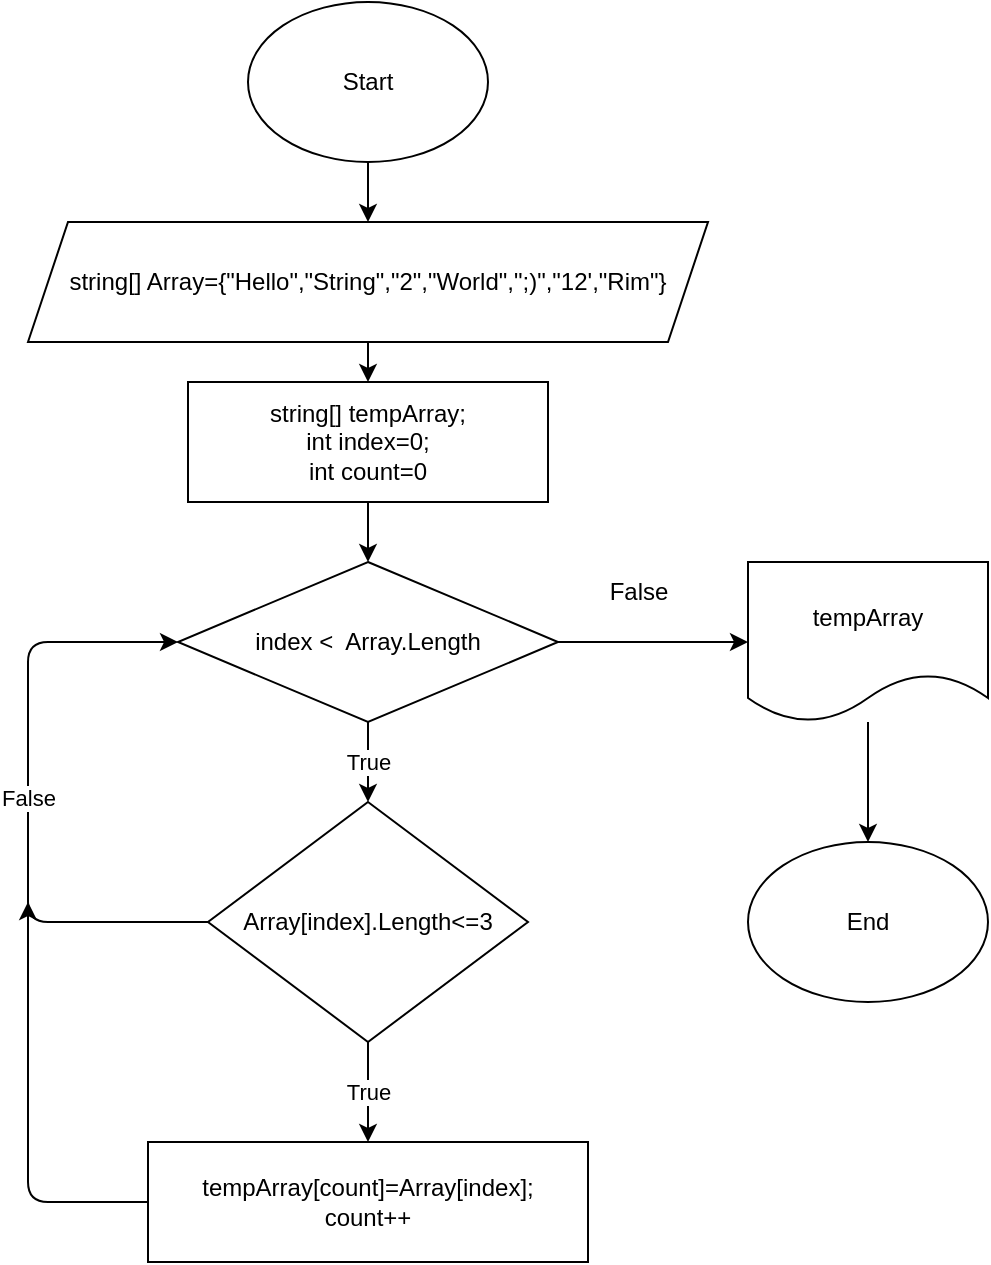 <mxfile>
    <diagram id="sVSIeql3qBDs4_0o_Kxm" name="Page-1">
        <mxGraphModel dx="604" dy="550" grid="1" gridSize="10" guides="1" tooltips="1" connect="1" arrows="1" fold="1" page="1" pageScale="1" pageWidth="827" pageHeight="1169" math="0" shadow="0">
            <root>
                <mxCell id="0"/>
                <mxCell id="1" parent="0"/>
                <mxCell id="14" style="edgeStyle=none;html=1;exitX=0.5;exitY=1;exitDx=0;exitDy=0;entryX=0.5;entryY=0;entryDx=0;entryDy=0;" edge="1" parent="1" source="2" target="3">
                    <mxGeometry relative="1" as="geometry"/>
                </mxCell>
                <mxCell id="2" value="Start" style="ellipse;whiteSpace=wrap;html=1;" vertex="1" parent="1">
                    <mxGeometry x="150" y="10" width="120" height="80" as="geometry"/>
                </mxCell>
                <mxCell id="15" style="edgeStyle=none;html=1;exitX=0.5;exitY=1;exitDx=0;exitDy=0;entryX=0.5;entryY=0;entryDx=0;entryDy=0;" edge="1" parent="1" source="3" target="4">
                    <mxGeometry relative="1" as="geometry"/>
                </mxCell>
                <mxCell id="3" value="string[] Array={&quot;Hello&quot;,&quot;String&quot;,&quot;2&quot;,&quot;World&quot;,&quot;;)&quot;,&quot;12',&quot;Rim&quot;}" style="shape=parallelogram;perimeter=parallelogramPerimeter;whiteSpace=wrap;html=1;fixedSize=1;" vertex="1" parent="1">
                    <mxGeometry x="40" y="120" width="340" height="60" as="geometry"/>
                </mxCell>
                <mxCell id="16" style="edgeStyle=none;html=1;exitX=0.5;exitY=1;exitDx=0;exitDy=0;entryX=0.5;entryY=0;entryDx=0;entryDy=0;" edge="1" parent="1" source="4" target="5">
                    <mxGeometry relative="1" as="geometry"/>
                </mxCell>
                <mxCell id="4" value="string[] tempArray;&lt;br&gt;int index=0;&lt;br&gt;int count=0" style="rounded=0;whiteSpace=wrap;html=1;" vertex="1" parent="1">
                    <mxGeometry x="120" y="200" width="180" height="60" as="geometry"/>
                </mxCell>
                <mxCell id="10" style="edgeStyle=none;html=1;exitX=1;exitY=0.5;exitDx=0;exitDy=0;entryX=0;entryY=0.5;entryDx=0;entryDy=0;" edge="1" parent="1" source="5" target="6">
                    <mxGeometry relative="1" as="geometry"/>
                </mxCell>
                <mxCell id="11" value="True" style="edgeStyle=none;html=1;exitX=0.5;exitY=1;exitDx=0;exitDy=0;entryX=0.5;entryY=0;entryDx=0;entryDy=0;" edge="1" parent="1" source="5" target="8">
                    <mxGeometry relative="1" as="geometry"/>
                </mxCell>
                <mxCell id="5" value="index &amp;lt;&amp;nbsp; Array.Length" style="rhombus;whiteSpace=wrap;html=1;" vertex="1" parent="1">
                    <mxGeometry x="115" y="290" width="190" height="80" as="geometry"/>
                </mxCell>
                <mxCell id="13" style="edgeStyle=none;html=1;entryX=0.5;entryY=0;entryDx=0;entryDy=0;" edge="1" parent="1" source="6" target="7">
                    <mxGeometry relative="1" as="geometry"/>
                </mxCell>
                <mxCell id="6" value="tempArray" style="shape=document;whiteSpace=wrap;html=1;boundedLbl=1;" vertex="1" parent="1">
                    <mxGeometry x="400" y="290" width="120" height="80" as="geometry"/>
                </mxCell>
                <mxCell id="7" value="End" style="ellipse;whiteSpace=wrap;html=1;" vertex="1" parent="1">
                    <mxGeometry x="400" y="430" width="120" height="80" as="geometry"/>
                </mxCell>
                <mxCell id="17" value="False" style="edgeStyle=none;html=1;exitX=0;exitY=0.5;exitDx=0;exitDy=0;entryX=0;entryY=0.5;entryDx=0;entryDy=0;" edge="1" parent="1" source="8" target="5">
                    <mxGeometry relative="1" as="geometry">
                        <Array as="points">
                            <mxPoint x="40" y="470"/>
                            <mxPoint x="40" y="330"/>
                        </Array>
                    </mxGeometry>
                </mxCell>
                <mxCell id="19" value="True" style="edgeStyle=none;html=1;" edge="1" parent="1" source="8" target="18">
                    <mxGeometry relative="1" as="geometry"/>
                </mxCell>
                <mxCell id="8" value="Array[index].Length&amp;lt;=3" style="rhombus;whiteSpace=wrap;html=1;" vertex="1" parent="1">
                    <mxGeometry x="130" y="410" width="160" height="120" as="geometry"/>
                </mxCell>
                <mxCell id="12" value="False" style="text;html=1;align=center;verticalAlign=middle;resizable=0;points=[];autosize=1;strokeColor=none;fillColor=none;" vertex="1" parent="1">
                    <mxGeometry x="320" y="290" width="50" height="30" as="geometry"/>
                </mxCell>
                <mxCell id="20" style="edgeStyle=none;html=1;exitX=0;exitY=0.5;exitDx=0;exitDy=0;" edge="1" parent="1" source="18">
                    <mxGeometry relative="1" as="geometry">
                        <mxPoint x="40" y="460" as="targetPoint"/>
                        <Array as="points">
                            <mxPoint x="40" y="610"/>
                        </Array>
                    </mxGeometry>
                </mxCell>
                <mxCell id="18" value="tempArray[count]=Array[index];&lt;br&gt;count++" style="whiteSpace=wrap;html=1;" vertex="1" parent="1">
                    <mxGeometry x="100" y="580" width="220" height="60" as="geometry"/>
                </mxCell>
            </root>
        </mxGraphModel>
    </diagram>
</mxfile>